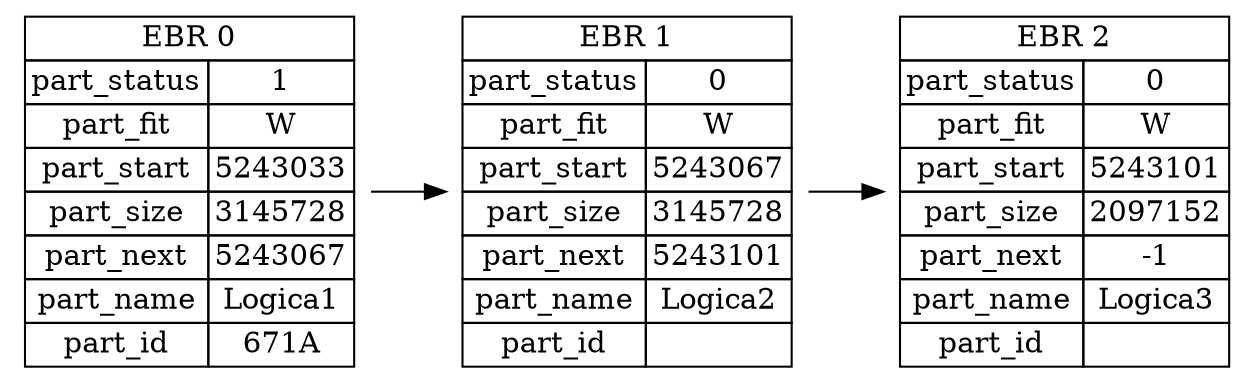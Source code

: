 digraph G {
  node [shape=plaintext]
  rankdir=LR;
  ebr0 [label=<<TABLE BORDER="0" CELLBORDER="1" CELLSPACING="0">
    <TR><TD COLSPAN="2">EBR 0</TD></TR>
    <TR><TD>part_status</TD><TD>1</TD></TR>
    <TR><TD>part_fit</TD><TD>W</TD></TR>
    <TR><TD>part_start</TD><TD>5243033</TD></TR>
    <TR><TD>part_size</TD><TD>3145728</TD></TR>
    <TR><TD>part_next</TD><TD>5243067</TD></TR>
    <TR><TD>part_name</TD><TD>Logica1</TD></TR>
    <TR><TD>part_id</TD><TD>671A</TD></TR>
  </TABLE>>];
  ebr0 -> ebr1;
  ebr1 [label=<<TABLE BORDER="0" CELLBORDER="1" CELLSPACING="0">
    <TR><TD COLSPAN="2">EBR 1</TD></TR>
    <TR><TD>part_status</TD><TD>0</TD></TR>
    <TR><TD>part_fit</TD><TD>W</TD></TR>
    <TR><TD>part_start</TD><TD>5243067</TD></TR>
    <TR><TD>part_size</TD><TD>3145728</TD></TR>
    <TR><TD>part_next</TD><TD>5243101</TD></TR>
    <TR><TD>part_name</TD><TD>Logica2</TD></TR>
    <TR><TD>part_id</TD><TD></TD></TR>
  </TABLE>>];
  ebr1 -> ebr2;
  ebr2 [label=<<TABLE BORDER="0" CELLBORDER="1" CELLSPACING="0">
    <TR><TD COLSPAN="2">EBR 2</TD></TR>
    <TR><TD>part_status</TD><TD>0</TD></TR>
    <TR><TD>part_fit</TD><TD>W</TD></TR>
    <TR><TD>part_start</TD><TD>5243101</TD></TR>
    <TR><TD>part_size</TD><TD>2097152</TD></TR>
    <TR><TD>part_next</TD><TD>-1</TD></TR>
    <TR><TD>part_name</TD><TD>Logica3</TD></TR>
    <TR><TD>part_id</TD><TD></TD></TR>
  </TABLE>>];
}
